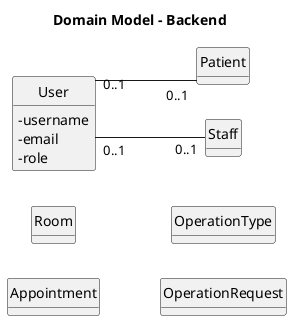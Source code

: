 @startuml
'https://plantuml.com/class-diagram

skinparam packageStyle rectangle
skinparam shadowing false
skinparam classAttributeIconSize 0
skinparam linetype ortho

top to bottom direction
left to right direction

hide methods
hide circle

title Domain Model - Backend


class Patient{}

class Staff{}

class User{
  -username
  -email
  -role
}

class Room{}

class Appointment{}

class OperationType{}

class OperationRequest{}

User "0..1" -- "0..1" Staff
User "0..1" -- "0..1" Patient